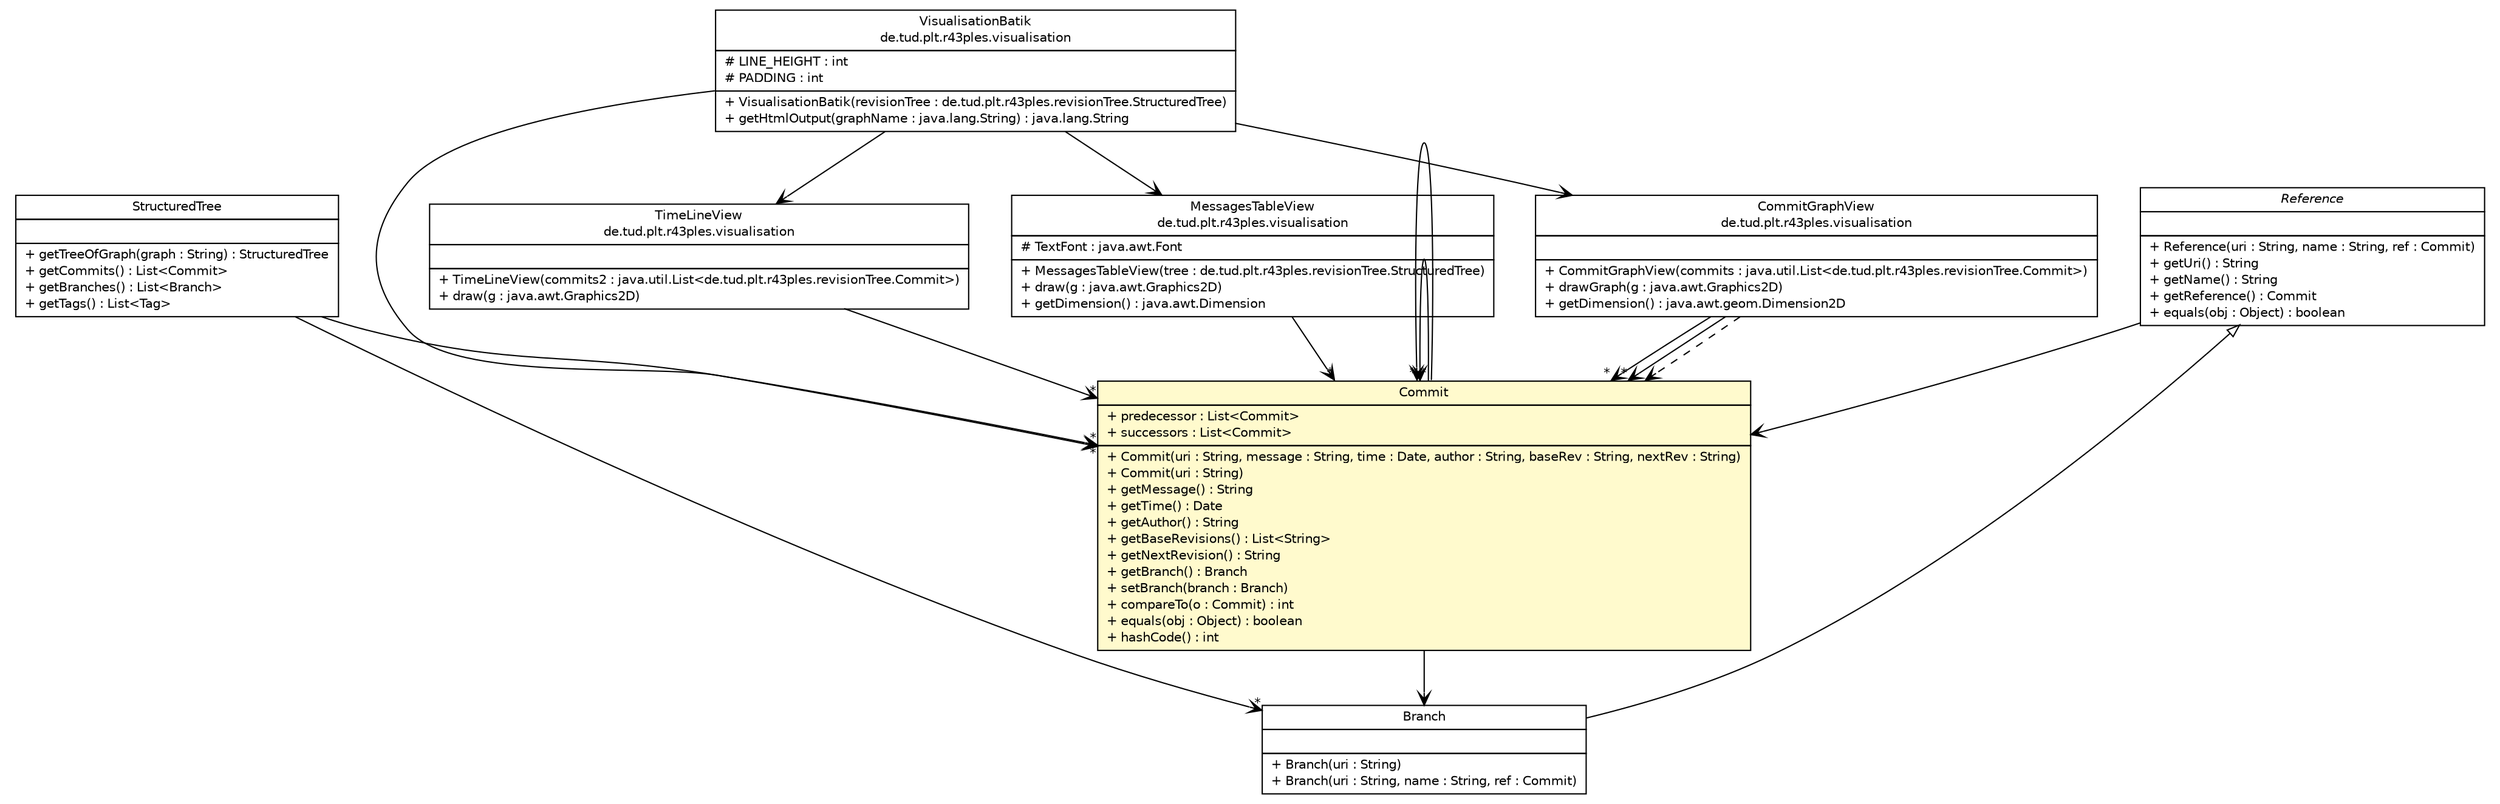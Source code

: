 #!/usr/local/bin/dot
#
# Class diagram 
# Generated by UMLGraph version R5_6-24-gf6e263 (http://www.umlgraph.org/)
#

digraph G {
	edge [fontname="Helvetica",fontsize=10,labelfontname="Helvetica",labelfontsize=10];
	node [fontname="Helvetica",fontsize=10,shape=plaintext];
	nodesep=0.25;
	ranksep=0.5;
	// de.tud.plt.r43ples.revisionTree.StructuredTree
	c1241 [label=<<table title="de.tud.plt.r43ples.revisionTree.StructuredTree" border="0" cellborder="1" cellspacing="0" cellpadding="2" port="p" href="./StructuredTree.html">
		<tr><td><table border="0" cellspacing="0" cellpadding="1">
<tr><td align="center" balign="center"> StructuredTree </td></tr>
		</table></td></tr>
		<tr><td><table border="0" cellspacing="0" cellpadding="1">
<tr><td align="left" balign="left">  </td></tr>
		</table></td></tr>
		<tr><td><table border="0" cellspacing="0" cellpadding="1">
<tr><td align="left" balign="left"> + getTreeOfGraph(graph : String) : StructuredTree </td></tr>
<tr><td align="left" balign="left"> + getCommits() : List&lt;Commit&gt; </td></tr>
<tr><td align="left" balign="left"> + getBranches() : List&lt;Branch&gt; </td></tr>
<tr><td align="left" balign="left"> + getTags() : List&lt;Tag&gt; </td></tr>
		</table></td></tr>
		</table>>, URL="./StructuredTree.html", fontname="Helvetica", fontcolor="black", fontsize=10.0];
	// de.tud.plt.r43ples.revisionTree.Reference
	c1243 [label=<<table title="de.tud.plt.r43ples.revisionTree.Reference" border="0" cellborder="1" cellspacing="0" cellpadding="2" port="p" href="./Reference.html">
		<tr><td><table border="0" cellspacing="0" cellpadding="1">
<tr><td align="center" balign="center"><font face="Helvetica-Oblique"> Reference </font></td></tr>
		</table></td></tr>
		<tr><td><table border="0" cellspacing="0" cellpadding="1">
<tr><td align="left" balign="left">  </td></tr>
		</table></td></tr>
		<tr><td><table border="0" cellspacing="0" cellpadding="1">
<tr><td align="left" balign="left"> + Reference(uri : String, name : String, ref : Commit) </td></tr>
<tr><td align="left" balign="left"> + getUri() : String </td></tr>
<tr><td align="left" balign="left"> + getName() : String </td></tr>
<tr><td align="left" balign="left"> + getReference() : Commit </td></tr>
<tr><td align="left" balign="left"> + equals(obj : Object) : boolean </td></tr>
		</table></td></tr>
		</table>>, URL="./Reference.html", fontname="Helvetica", fontcolor="black", fontsize=10.0];
	// de.tud.plt.r43ples.revisionTree.Commit
	c1244 [label=<<table title="de.tud.plt.r43ples.revisionTree.Commit" border="0" cellborder="1" cellspacing="0" cellpadding="2" port="p" bgcolor="lemonChiffon" href="./Commit.html">
		<tr><td><table border="0" cellspacing="0" cellpadding="1">
<tr><td align="center" balign="center"> Commit </td></tr>
		</table></td></tr>
		<tr><td><table border="0" cellspacing="0" cellpadding="1">
<tr><td align="left" balign="left"> + predecessor : List&lt;Commit&gt; </td></tr>
<tr><td align="left" balign="left"> + successors : List&lt;Commit&gt; </td></tr>
		</table></td></tr>
		<tr><td><table border="0" cellspacing="0" cellpadding="1">
<tr><td align="left" balign="left"> + Commit(uri : String, message : String, time : Date, author : String, baseRev : String, nextRev : String) </td></tr>
<tr><td align="left" balign="left"> + Commit(uri : String) </td></tr>
<tr><td align="left" balign="left"> + getMessage() : String </td></tr>
<tr><td align="left" balign="left"> + getTime() : Date </td></tr>
<tr><td align="left" balign="left"> + getAuthor() : String </td></tr>
<tr><td align="left" balign="left"> + getBaseRevisions() : List&lt;String&gt; </td></tr>
<tr><td align="left" balign="left"> + getNextRevision() : String </td></tr>
<tr><td align="left" balign="left"> + getBranch() : Branch </td></tr>
<tr><td align="left" balign="left"> + setBranch(branch : Branch) </td></tr>
<tr><td align="left" balign="left"> + compareTo(o : Commit) : int </td></tr>
<tr><td align="left" balign="left"> + equals(obj : Object) : boolean </td></tr>
<tr><td align="left" balign="left"> + hashCode() : int </td></tr>
		</table></td></tr>
		</table>>, URL="./Commit.html", fontname="Helvetica", fontcolor="black", fontsize=10.0];
	// de.tud.plt.r43ples.revisionTree.Branch
	c1245 [label=<<table title="de.tud.plt.r43ples.revisionTree.Branch" border="0" cellborder="1" cellspacing="0" cellpadding="2" port="p" href="./Branch.html">
		<tr><td><table border="0" cellspacing="0" cellpadding="1">
<tr><td align="center" balign="center"> Branch </td></tr>
		</table></td></tr>
		<tr><td><table border="0" cellspacing="0" cellpadding="1">
<tr><td align="left" balign="left">  </td></tr>
		</table></td></tr>
		<tr><td><table border="0" cellspacing="0" cellpadding="1">
<tr><td align="left" balign="left"> + Branch(uri : String) </td></tr>
<tr><td align="left" balign="left"> + Branch(uri : String, name : String, ref : Commit) </td></tr>
		</table></td></tr>
		</table>>, URL="./Branch.html", fontname="Helvetica", fontcolor="black", fontsize=10.0];
	// de.tud.plt.r43ples.visualisation.VisualisationBatik
	c1252 [label=<<table title="de.tud.plt.r43ples.visualisation.VisualisationBatik" border="0" cellborder="1" cellspacing="0" cellpadding="2" port="p" href="../visualisation/VisualisationBatik.html">
		<tr><td><table border="0" cellspacing="0" cellpadding="1">
<tr><td align="center" balign="center"> VisualisationBatik </td></tr>
<tr><td align="center" balign="center"> de.tud.plt.r43ples.visualisation </td></tr>
		</table></td></tr>
		<tr><td><table border="0" cellspacing="0" cellpadding="1">
<tr><td align="left" balign="left"> # LINE_HEIGHT : int </td></tr>
<tr><td align="left" balign="left"> # PADDING : int </td></tr>
		</table></td></tr>
		<tr><td><table border="0" cellspacing="0" cellpadding="1">
<tr><td align="left" balign="left"> + VisualisationBatik(revisionTree : de.tud.plt.r43ples.revisionTree.StructuredTree) </td></tr>
<tr><td align="left" balign="left"> + getHtmlOutput(graphName : java.lang.String) : java.lang.String </td></tr>
		</table></td></tr>
		</table>>, URL="../visualisation/VisualisationBatik.html", fontname="Helvetica", fontcolor="black", fontsize=10.0];
	// de.tud.plt.r43ples.visualisation.TimeLineView
	c1253 [label=<<table title="de.tud.plt.r43ples.visualisation.TimeLineView" border="0" cellborder="1" cellspacing="0" cellpadding="2" port="p" href="../visualisation/TimeLineView.html">
		<tr><td><table border="0" cellspacing="0" cellpadding="1">
<tr><td align="center" balign="center"> TimeLineView </td></tr>
<tr><td align="center" balign="center"> de.tud.plt.r43ples.visualisation </td></tr>
		</table></td></tr>
		<tr><td><table border="0" cellspacing="0" cellpadding="1">
<tr><td align="left" balign="left">  </td></tr>
		</table></td></tr>
		<tr><td><table border="0" cellspacing="0" cellpadding="1">
<tr><td align="left" balign="left"> + TimeLineView(commits2 : java.util.List&lt;de.tud.plt.r43ples.revisionTree.Commit&gt;) </td></tr>
<tr><td align="left" balign="left"> + draw(g : java.awt.Graphics2D) </td></tr>
		</table></td></tr>
		</table>>, URL="../visualisation/TimeLineView.html", fontname="Helvetica", fontcolor="black", fontsize=10.0];
	// de.tud.plt.r43ples.visualisation.MessagesTableView
	c1254 [label=<<table title="de.tud.plt.r43ples.visualisation.MessagesTableView" border="0" cellborder="1" cellspacing="0" cellpadding="2" port="p" href="../visualisation/MessagesTableView.html">
		<tr><td><table border="0" cellspacing="0" cellpadding="1">
<tr><td align="center" balign="center"> MessagesTableView </td></tr>
<tr><td align="center" balign="center"> de.tud.plt.r43ples.visualisation </td></tr>
		</table></td></tr>
		<tr><td><table border="0" cellspacing="0" cellpadding="1">
<tr><td align="left" balign="left"> # TextFont : java.awt.Font </td></tr>
		</table></td></tr>
		<tr><td><table border="0" cellspacing="0" cellpadding="1">
<tr><td align="left" balign="left"> + MessagesTableView(tree : de.tud.plt.r43ples.revisionTree.StructuredTree) </td></tr>
<tr><td align="left" balign="left"> + draw(g : java.awt.Graphics2D) </td></tr>
<tr><td align="left" balign="left"> + getDimension() : java.awt.Dimension </td></tr>
		</table></td></tr>
		</table>>, URL="../visualisation/MessagesTableView.html", fontname="Helvetica", fontcolor="black", fontsize=10.0];
	// de.tud.plt.r43ples.visualisation.CommitGraphView
	c1255 [label=<<table title="de.tud.plt.r43ples.visualisation.CommitGraphView" border="0" cellborder="1" cellspacing="0" cellpadding="2" port="p" href="../visualisation/CommitGraphView.html">
		<tr><td><table border="0" cellspacing="0" cellpadding="1">
<tr><td align="center" balign="center"> CommitGraphView </td></tr>
<tr><td align="center" balign="center"> de.tud.plt.r43ples.visualisation </td></tr>
		</table></td></tr>
		<tr><td><table border="0" cellspacing="0" cellpadding="1">
<tr><td align="left" balign="left">  </td></tr>
		</table></td></tr>
		<tr><td><table border="0" cellspacing="0" cellpadding="1">
<tr><td align="left" balign="left"> + CommitGraphView(commits : java.util.List&lt;de.tud.plt.r43ples.revisionTree.Commit&gt;) </td></tr>
<tr><td align="left" balign="left"> + drawGraph(g : java.awt.Graphics2D) </td></tr>
<tr><td align="left" balign="left"> + getDimension() : java.awt.geom.Dimension2D </td></tr>
		</table></td></tr>
		</table>>, URL="../visualisation/CommitGraphView.html", fontname="Helvetica", fontcolor="black", fontsize=10.0];
	//de.tud.plt.r43ples.revisionTree.Branch extends de.tud.plt.r43ples.revisionTree.Reference
	c1243:p -> c1245:p [dir=back,arrowtail=empty];
	// de.tud.plt.r43ples.revisionTree.StructuredTree NAVASSOC de.tud.plt.r43ples.revisionTree.Branch
	c1241:p -> c1245:p [taillabel="", label="", headlabel="*", fontname="Helvetica", fontcolor="black", fontsize=10.0, color="black", arrowhead=open];
	// de.tud.plt.r43ples.revisionTree.StructuredTree NAVASSOC de.tud.plt.r43ples.revisionTree.Commit
	c1241:p -> c1244:p [taillabel="", label="", headlabel="*", fontname="Helvetica", fontcolor="black", fontsize=10.0, color="black", arrowhead=open];
	// de.tud.plt.r43ples.revisionTree.Reference NAVASSOC de.tud.plt.r43ples.revisionTree.Commit
	c1243:p -> c1244:p [taillabel="", label="", headlabel="", fontname="Helvetica", fontcolor="black", fontsize=10.0, color="black", arrowhead=open];
	// de.tud.plt.r43ples.revisionTree.Commit NAVASSOC de.tud.plt.r43ples.revisionTree.Branch
	c1244:p -> c1245:p [taillabel="", label="", headlabel="", fontname="Helvetica", fontcolor="black", fontsize=10.0, color="black", arrowhead=open];
	// de.tud.plt.r43ples.revisionTree.Commit NAVASSOC de.tud.plt.r43ples.revisionTree.Commit
	c1244:p -> c1244:p [taillabel="", label="", headlabel="*", fontname="Helvetica", fontcolor="black", fontsize=10.0, color="black", arrowhead=open];
	// de.tud.plt.r43ples.revisionTree.Commit NAVASSOC de.tud.plt.r43ples.revisionTree.Commit
	c1244:p -> c1244:p [taillabel="", label="", headlabel="*", fontname="Helvetica", fontcolor="black", fontsize=10.0, color="black", arrowhead=open];
	// de.tud.plt.r43ples.visualisation.VisualisationBatik NAVASSOC de.tud.plt.r43ples.visualisation.TimeLineView
	c1252:p -> c1253:p [taillabel="", label="", headlabel="", fontname="Helvetica", fontcolor="black", fontsize=10.0, color="black", arrowhead=open];
	// de.tud.plt.r43ples.visualisation.VisualisationBatik NAVASSOC de.tud.plt.r43ples.revisionTree.Commit
	c1252:p -> c1244:p [taillabel="", label="", headlabel="*", fontname="Helvetica", fontcolor="black", fontsize=10.0, color="black", arrowhead=open];
	// de.tud.plt.r43ples.visualisation.VisualisationBatik NAVASSOC de.tud.plt.r43ples.visualisation.CommitGraphView
	c1252:p -> c1255:p [taillabel="", label="", headlabel="", fontname="Helvetica", fontcolor="black", fontsize=10.0, color="black", arrowhead=open];
	// de.tud.plt.r43ples.visualisation.VisualisationBatik NAVASSOC de.tud.plt.r43ples.visualisation.MessagesTableView
	c1252:p -> c1254:p [taillabel="", label="", headlabel="", fontname="Helvetica", fontcolor="black", fontsize=10.0, color="black", arrowhead=open];
	// de.tud.plt.r43ples.visualisation.TimeLineView NAVASSOC de.tud.plt.r43ples.revisionTree.Commit
	c1253:p -> c1244:p [taillabel="", label="", headlabel="*", fontname="Helvetica", fontcolor="black", fontsize=10.0, color="black", arrowhead=open];
	// de.tud.plt.r43ples.visualisation.MessagesTableView NAVASSOC de.tud.plt.r43ples.revisionTree.Commit
	c1254:p -> c1244:p [taillabel="", label="", headlabel="*", fontname="Helvetica", fontcolor="black", fontsize=10.0, color="black", arrowhead=open];
	// de.tud.plt.r43ples.visualisation.CommitGraphView NAVASSOC de.tud.plt.r43ples.revisionTree.Commit
	c1255:p -> c1244:p [taillabel="", label="", headlabel="*", fontname="Helvetica", fontcolor="black", fontsize=10.0, color="black", arrowhead=open];
	// de.tud.plt.r43ples.visualisation.CommitGraphView NAVASSOC de.tud.plt.r43ples.revisionTree.Commit
	c1255:p -> c1244:p [taillabel="", label="", headlabel="*", fontname="Helvetica", fontcolor="black", fontsize=10.0, color="black", arrowhead=open];
	// de.tud.plt.r43ples.visualisation.CommitGraphView DEPEND de.tud.plt.r43ples.revisionTree.Commit
	c1255:p -> c1244:p [taillabel="", label="", headlabel="", fontname="Helvetica", fontcolor="black", fontsize=10.0, color="black", arrowhead=open, style=dashed];
}


